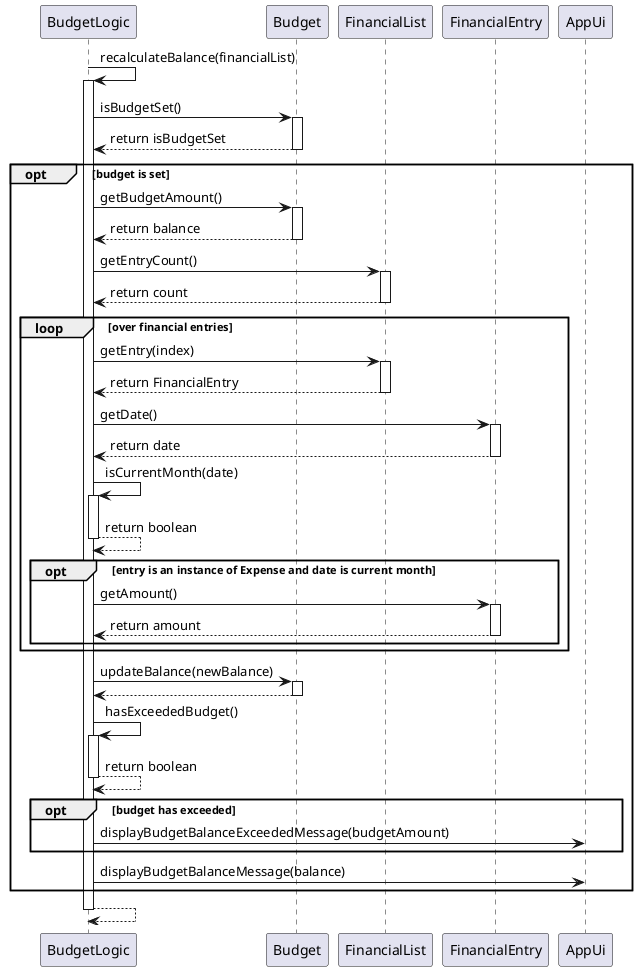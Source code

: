 @startuml

participant BudgetLogic
participant Budget
participant FinancialList
participant FinancialEntry
participant AppUi

BudgetLogic -> BudgetLogic: recalculateBalance(financialList)
activate BudgetLogic
BudgetLogic -> Budget: isBudgetSet()
activate Budget
Budget --> BudgetLogic: return isBudgetSet
deactivate Budget

opt budget is set
    BudgetLogic -> Budget: getBudgetAmount()
    activate Budget
    Budget --> BudgetLogic: return balance
    deactivate Budget

    BudgetLogic -> FinancialList: getEntryCount()
    activate FinancialList
    FinancialList --> BudgetLogic: return count
    deactivate FinancialList

    loop over financial entries
        BudgetLogic -> FinancialList: getEntry(index)
        activate FinancialList
        FinancialList --> BudgetLogic: return FinancialEntry
        deactivate FinancialList

        BudgetLogic -> FinancialEntry: getDate()
        activate FinancialEntry
        FinancialEntry --> BudgetLogic: return date
        deactivate FinancialEntry

        BudgetLogic -> BudgetLogic: isCurrentMonth(date)
        activate BudgetLogic
        BudgetLogic --> BudgetLogic: return boolean
        deactivate BudgetLogic

        opt entry is an instance of Expense and date is current month
            BudgetLogic -> FinancialEntry: getAmount()
            activate FinancialEntry
            FinancialEntry --> BudgetLogic: return amount
            deactivate FinancialEntry
        end
    end

    BudgetLogic -> Budget: updateBalance(newBalance)
    activate Budget
    Budget --> BudgetLogic
    deactivate Budget

    BudgetLogic -> BudgetLogic: hasExceededBudget()
    activate BudgetLogic
    BudgetLogic --> BudgetLogic: return boolean
    deactivate BudgetLogic

    opt budget has exceeded
        BudgetLogic -> AppUi: displayBudgetBalanceExceededMessage(budgetAmount)
    end

    BudgetLogic -> AppUi: displayBudgetBalanceMessage(balance)
end
BudgetLogic --> BudgetLogic
deactivate BudgetLogic
@enduml
